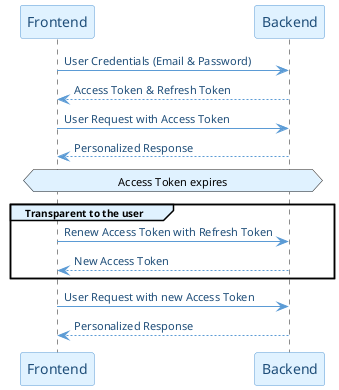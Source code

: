 @startuml user_authorization

skinparam actor {
    BackgroundColor #e0f2ff
    BorderColor #5b9bd5
    FontColor #1f4e79
}
skinparam participant {
    BackgroundColor #e0f2ff
    BorderColor #5b9bd5
    FontColor #1f4e79
}
skinparam ArrowColor #5b9bd5
skinparam ArrowFontColor #1f4e79
skinparam componentStyle uml2
skinparam ArrowFontSize 11
skinparam NoteFontSize 11
skinparam NoteBackgroundColor #e0f2ff
skinparam maxmessagesize 240
skinparam TitleFontColor #1f4e79

' title Authorization Flow

participant Frontend
participant Backend

Frontend -> Backend : User Credentials (Email & Password)
Frontend <-- Backend : Access Token & Refresh Token

Frontend -> Backend : User Request with Access Token
Frontend <-- Backend : Personalized Response

hnote over Frontend, Backend : Access Token expires

group#e0f2ff <font size=10>Transparent to the user
Frontend -> Backend : Renew Access Token with Refresh Token
Frontend <-- Backend : New Access Token
end

Frontend -> Backend : User Request with new Access Token
Frontend <-- Backend : Personalized Response

@enduml

